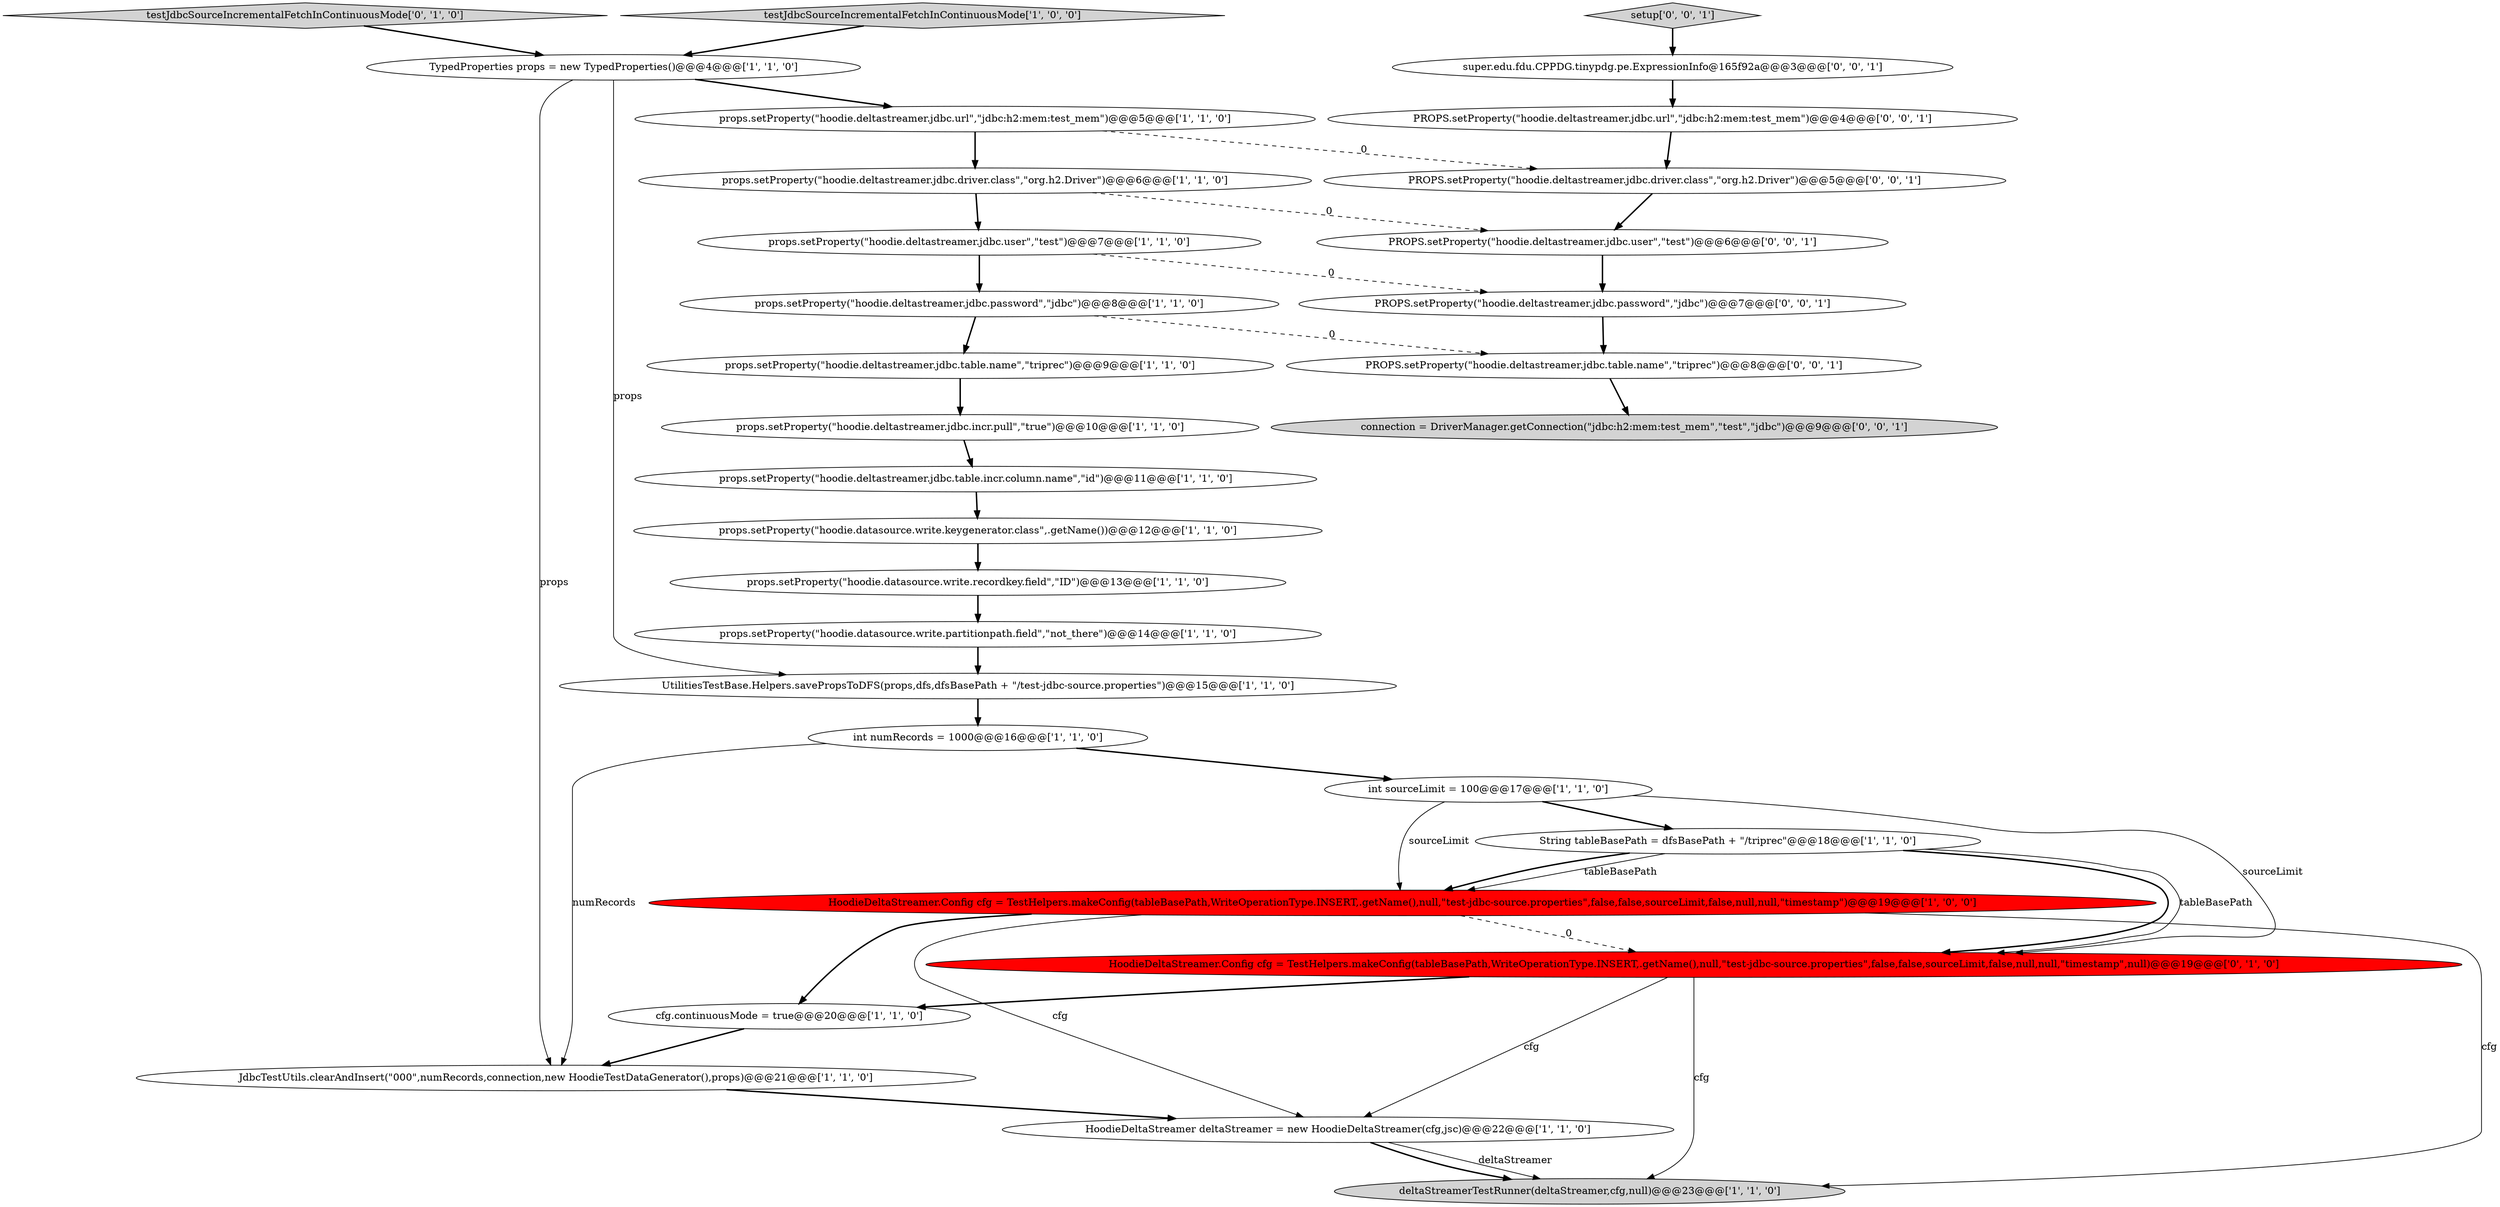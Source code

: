 digraph {
3 [style = filled, label = "int numRecords = 1000@@@16@@@['1', '1', '0']", fillcolor = white, shape = ellipse image = "AAA0AAABBB1BBB"];
13 [style = filled, label = "props.setProperty(\"hoodie.datasource.write.partitionpath.field\",\"not_there\")@@@14@@@['1', '1', '0']", fillcolor = white, shape = ellipse image = "AAA0AAABBB1BBB"];
6 [style = filled, label = "JdbcTestUtils.clearAndInsert(\"000\",numRecords,connection,new HoodieTestDataGenerator(),props)@@@21@@@['1', '1', '0']", fillcolor = white, shape = ellipse image = "AAA0AAABBB1BBB"];
25 [style = filled, label = "PROPS.setProperty(\"hoodie.deltastreamer.jdbc.table.name\",\"triprec\")@@@8@@@['0', '0', '1']", fillcolor = white, shape = ellipse image = "AAA0AAABBB3BBB"];
24 [style = filled, label = "setup['0', '0', '1']", fillcolor = lightgray, shape = diamond image = "AAA0AAABBB3BBB"];
12 [style = filled, label = "props.setProperty(\"hoodie.datasource.write.keygenerator.class\",.getName())@@@12@@@['1', '1', '0']", fillcolor = white, shape = ellipse image = "AAA0AAABBB1BBB"];
11 [style = filled, label = "props.setProperty(\"hoodie.deltastreamer.jdbc.driver.class\",\"org.h2.Driver\")@@@6@@@['1', '1', '0']", fillcolor = white, shape = ellipse image = "AAA0AAABBB1BBB"];
22 [style = filled, label = "HoodieDeltaStreamer.Config cfg = TestHelpers.makeConfig(tableBasePath,WriteOperationType.INSERT,.getName(),null,\"test-jdbc-source.properties\",false,false,sourceLimit,false,null,null,\"timestamp\",null)@@@19@@@['0', '1', '0']", fillcolor = red, shape = ellipse image = "AAA1AAABBB2BBB"];
7 [style = filled, label = "props.setProperty(\"hoodie.deltastreamer.jdbc.incr.pull\",\"true\")@@@10@@@['1', '1', '0']", fillcolor = white, shape = ellipse image = "AAA0AAABBB1BBB"];
30 [style = filled, label = "PROPS.setProperty(\"hoodie.deltastreamer.jdbc.password\",\"jdbc\")@@@7@@@['0', '0', '1']", fillcolor = white, shape = ellipse image = "AAA0AAABBB3BBB"];
10 [style = filled, label = "TypedProperties props = new TypedProperties()@@@4@@@['1', '1', '0']", fillcolor = white, shape = ellipse image = "AAA0AAABBB1BBB"];
14 [style = filled, label = "props.setProperty(\"hoodie.deltastreamer.jdbc.table.name\",\"triprec\")@@@9@@@['1', '1', '0']", fillcolor = white, shape = ellipse image = "AAA0AAABBB1BBB"];
26 [style = filled, label = "PROPS.setProperty(\"hoodie.deltastreamer.jdbc.user\",\"test\")@@@6@@@['0', '0', '1']", fillcolor = white, shape = ellipse image = "AAA0AAABBB3BBB"];
1 [style = filled, label = "UtilitiesTestBase.Helpers.savePropsToDFS(props,dfs,dfsBasePath + \"/test-jdbc-source.properties\")@@@15@@@['1', '1', '0']", fillcolor = white, shape = ellipse image = "AAA0AAABBB1BBB"];
9 [style = filled, label = "props.setProperty(\"hoodie.deltastreamer.jdbc.user\",\"test\")@@@7@@@['1', '1', '0']", fillcolor = white, shape = ellipse image = "AAA0AAABBB1BBB"];
8 [style = filled, label = "String tableBasePath = dfsBasePath + \"/triprec\"@@@18@@@['1', '1', '0']", fillcolor = white, shape = ellipse image = "AAA0AAABBB1BBB"];
21 [style = filled, label = "testJdbcSourceIncrementalFetchInContinuousMode['0', '1', '0']", fillcolor = lightgray, shape = diamond image = "AAA0AAABBB2BBB"];
18 [style = filled, label = "props.setProperty(\"hoodie.deltastreamer.jdbc.url\",\"jdbc:h2:mem:test_mem\")@@@5@@@['1', '1', '0']", fillcolor = white, shape = ellipse image = "AAA0AAABBB1BBB"];
29 [style = filled, label = "PROPS.setProperty(\"hoodie.deltastreamer.jdbc.driver.class\",\"org.h2.Driver\")@@@5@@@['0', '0', '1']", fillcolor = white, shape = ellipse image = "AAA0AAABBB3BBB"];
19 [style = filled, label = "props.setProperty(\"hoodie.deltastreamer.jdbc.password\",\"jdbc\")@@@8@@@['1', '1', '0']", fillcolor = white, shape = ellipse image = "AAA0AAABBB1BBB"];
17 [style = filled, label = "testJdbcSourceIncrementalFetchInContinuousMode['1', '0', '0']", fillcolor = lightgray, shape = diamond image = "AAA0AAABBB1BBB"];
5 [style = filled, label = "deltaStreamerTestRunner(deltaStreamer,cfg,null)@@@23@@@['1', '1', '0']", fillcolor = lightgray, shape = ellipse image = "AAA0AAABBB1BBB"];
20 [style = filled, label = "HoodieDeltaStreamer.Config cfg = TestHelpers.makeConfig(tableBasePath,WriteOperationType.INSERT,.getName(),null,\"test-jdbc-source.properties\",false,false,sourceLimit,false,null,null,\"timestamp\")@@@19@@@['1', '0', '0']", fillcolor = red, shape = ellipse image = "AAA1AAABBB1BBB"];
15 [style = filled, label = "cfg.continuousMode = true@@@20@@@['1', '1', '0']", fillcolor = white, shape = ellipse image = "AAA0AAABBB1BBB"];
27 [style = filled, label = "PROPS.setProperty(\"hoodie.deltastreamer.jdbc.url\",\"jdbc:h2:mem:test_mem\")@@@4@@@['0', '0', '1']", fillcolor = white, shape = ellipse image = "AAA0AAABBB3BBB"];
23 [style = filled, label = "super.edu.fdu.CPPDG.tinypdg.pe.ExpressionInfo@165f92a@@@3@@@['0', '0', '1']", fillcolor = white, shape = ellipse image = "AAA0AAABBB3BBB"];
2 [style = filled, label = "int sourceLimit = 100@@@17@@@['1', '1', '0']", fillcolor = white, shape = ellipse image = "AAA0AAABBB1BBB"];
4 [style = filled, label = "props.setProperty(\"hoodie.deltastreamer.jdbc.table.incr.column.name\",\"id\")@@@11@@@['1', '1', '0']", fillcolor = white, shape = ellipse image = "AAA0AAABBB1BBB"];
0 [style = filled, label = "props.setProperty(\"hoodie.datasource.write.recordkey.field\",\"ID\")@@@13@@@['1', '1', '0']", fillcolor = white, shape = ellipse image = "AAA0AAABBB1BBB"];
16 [style = filled, label = "HoodieDeltaStreamer deltaStreamer = new HoodieDeltaStreamer(cfg,jsc)@@@22@@@['1', '1', '0']", fillcolor = white, shape = ellipse image = "AAA0AAABBB1BBB"];
28 [style = filled, label = "connection = DriverManager.getConnection(\"jdbc:h2:mem:test_mem\",\"test\",\"jdbc\")@@@9@@@['0', '0', '1']", fillcolor = lightgray, shape = ellipse image = "AAA0AAABBB3BBB"];
10->1 [style = solid, label="props"];
17->10 [style = bold, label=""];
10->18 [style = bold, label=""];
21->10 [style = bold, label=""];
25->28 [style = bold, label=""];
22->15 [style = bold, label=""];
0->13 [style = bold, label=""];
23->27 [style = bold, label=""];
10->6 [style = solid, label="props"];
22->16 [style = solid, label="cfg"];
2->22 [style = solid, label="sourceLimit"];
18->11 [style = bold, label=""];
3->6 [style = solid, label="numRecords"];
11->26 [style = dashed, label="0"];
1->3 [style = bold, label=""];
30->25 [style = bold, label=""];
15->6 [style = bold, label=""];
7->4 [style = bold, label=""];
8->20 [style = solid, label="tableBasePath"];
11->9 [style = bold, label=""];
12->0 [style = bold, label=""];
13->1 [style = bold, label=""];
8->22 [style = bold, label=""];
14->7 [style = bold, label=""];
29->26 [style = bold, label=""];
26->30 [style = bold, label=""];
20->5 [style = solid, label="cfg"];
16->5 [style = solid, label="deltaStreamer"];
8->20 [style = bold, label=""];
19->14 [style = bold, label=""];
3->2 [style = bold, label=""];
6->16 [style = bold, label=""];
20->16 [style = solid, label="cfg"];
18->29 [style = dashed, label="0"];
8->22 [style = solid, label="tableBasePath"];
20->22 [style = dashed, label="0"];
16->5 [style = bold, label=""];
9->19 [style = bold, label=""];
4->12 [style = bold, label=""];
2->20 [style = solid, label="sourceLimit"];
19->25 [style = dashed, label="0"];
27->29 [style = bold, label=""];
20->15 [style = bold, label=""];
22->5 [style = solid, label="cfg"];
9->30 [style = dashed, label="0"];
2->8 [style = bold, label=""];
24->23 [style = bold, label=""];
}
